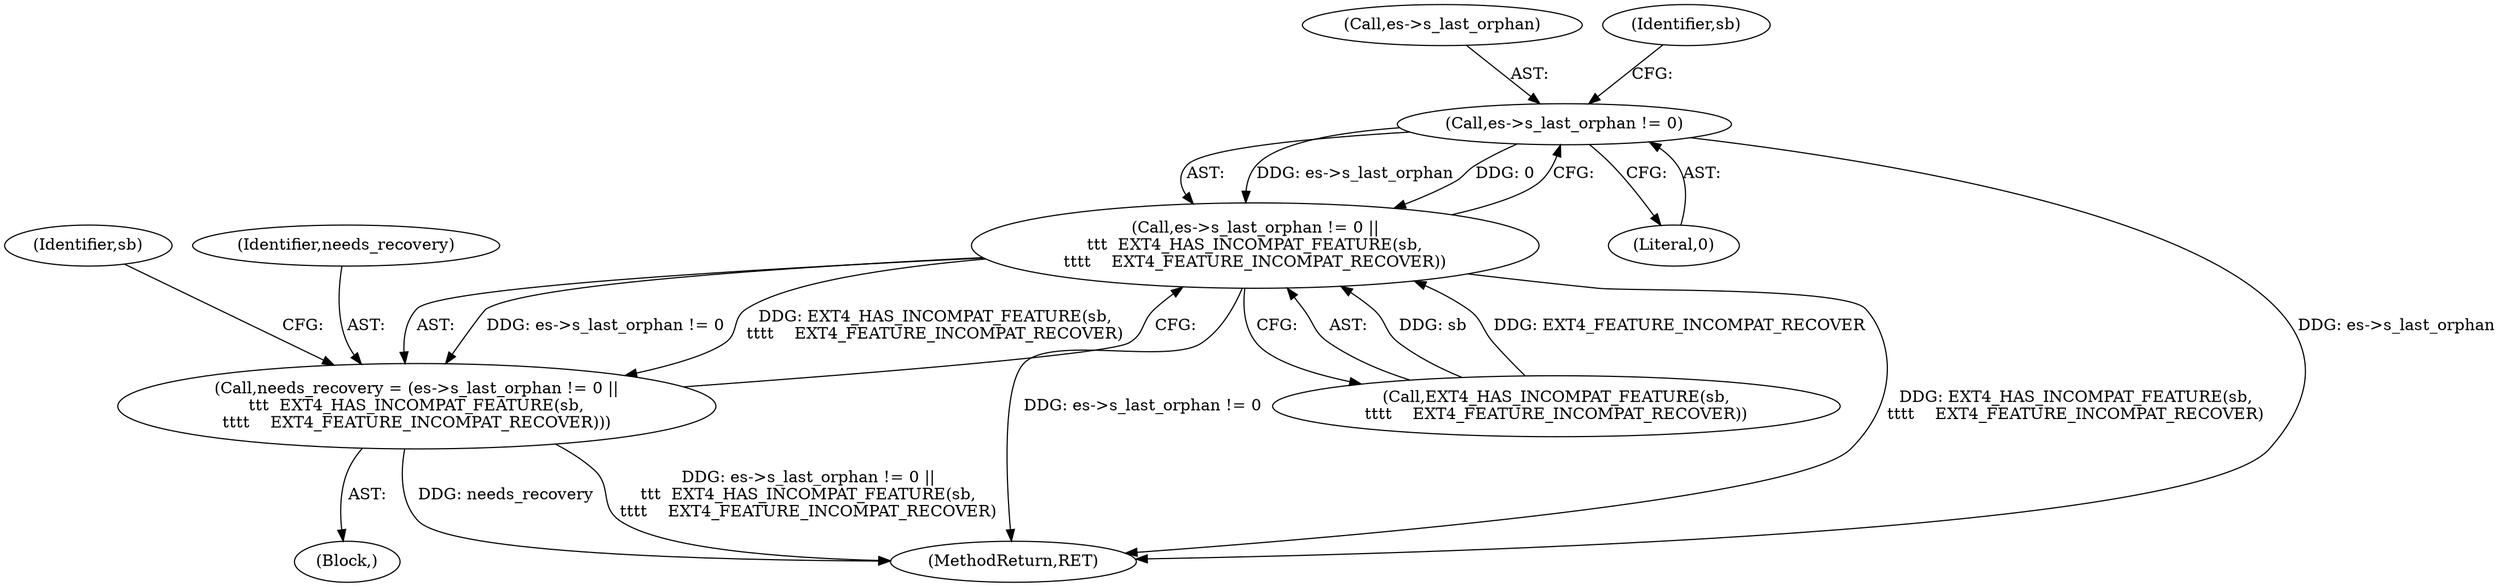 digraph "0_linux_744692dc059845b2a3022119871846e74d4f6e11_16@pointer" {
"1001438" [label="(Call,es->s_last_orphan != 0)"];
"1001437" [label="(Call,es->s_last_orphan != 0 ||\n\t\t\t  EXT4_HAS_INCOMPAT_FEATURE(sb,\n\t\t\t\t    EXT4_FEATURE_INCOMPAT_RECOVER))"];
"1001435" [label="(Call,needs_recovery = (es->s_last_orphan != 0 ||\n\t\t\t  EXT4_HAS_INCOMPAT_FEATURE(sb,\n\t\t\t\t    EXT4_FEATURE_INCOMPAT_RECOVER)))"];
"1001439" [label="(Call,es->s_last_orphan)"];
"1001437" [label="(Call,es->s_last_orphan != 0 ||\n\t\t\t  EXT4_HAS_INCOMPAT_FEATURE(sb,\n\t\t\t\t    EXT4_FEATURE_INCOMPAT_RECOVER))"];
"1001450" [label="(Identifier,sb)"];
"1001442" [label="(Literal,0)"];
"1001435" [label="(Call,needs_recovery = (es->s_last_orphan != 0 ||\n\t\t\t  EXT4_HAS_INCOMPAT_FEATURE(sb,\n\t\t\t\t    EXT4_FEATURE_INCOMPAT_RECOVER)))"];
"1001443" [label="(Call,EXT4_HAS_INCOMPAT_FEATURE(sb,\n\t\t\t\t    EXT4_FEATURE_INCOMPAT_RECOVER))"];
"1001436" [label="(Identifier,needs_recovery)"];
"1000120" [label="(Block,)"];
"1002129" [label="(MethodReturn,RET)"];
"1001444" [label="(Identifier,sb)"];
"1001438" [label="(Call,es->s_last_orphan != 0)"];
"1001438" -> "1001437"  [label="AST: "];
"1001438" -> "1001442"  [label="CFG: "];
"1001439" -> "1001438"  [label="AST: "];
"1001442" -> "1001438"  [label="AST: "];
"1001444" -> "1001438"  [label="CFG: "];
"1001437" -> "1001438"  [label="CFG: "];
"1001438" -> "1002129"  [label="DDG: es->s_last_orphan"];
"1001438" -> "1001437"  [label="DDG: es->s_last_orphan"];
"1001438" -> "1001437"  [label="DDG: 0"];
"1001437" -> "1001435"  [label="AST: "];
"1001437" -> "1001443"  [label="CFG: "];
"1001443" -> "1001437"  [label="AST: "];
"1001435" -> "1001437"  [label="CFG: "];
"1001437" -> "1002129"  [label="DDG: es->s_last_orphan != 0"];
"1001437" -> "1002129"  [label="DDG: EXT4_HAS_INCOMPAT_FEATURE(sb,\n\t\t\t\t    EXT4_FEATURE_INCOMPAT_RECOVER)"];
"1001437" -> "1001435"  [label="DDG: es->s_last_orphan != 0"];
"1001437" -> "1001435"  [label="DDG: EXT4_HAS_INCOMPAT_FEATURE(sb,\n\t\t\t\t    EXT4_FEATURE_INCOMPAT_RECOVER)"];
"1001443" -> "1001437"  [label="DDG: sb"];
"1001443" -> "1001437"  [label="DDG: EXT4_FEATURE_INCOMPAT_RECOVER"];
"1001435" -> "1000120"  [label="AST: "];
"1001436" -> "1001435"  [label="AST: "];
"1001450" -> "1001435"  [label="CFG: "];
"1001435" -> "1002129"  [label="DDG: needs_recovery"];
"1001435" -> "1002129"  [label="DDG: es->s_last_orphan != 0 ||\n\t\t\t  EXT4_HAS_INCOMPAT_FEATURE(sb,\n\t\t\t\t    EXT4_FEATURE_INCOMPAT_RECOVER)"];
}
